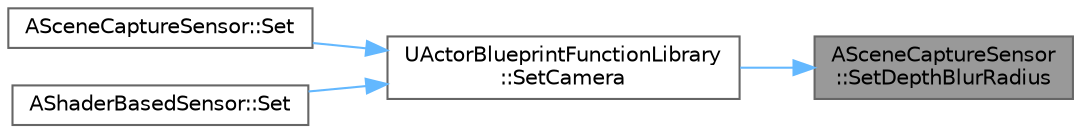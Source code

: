 digraph "ASceneCaptureSensor::SetDepthBlurRadius"
{
 // INTERACTIVE_SVG=YES
 // LATEX_PDF_SIZE
  bgcolor="transparent";
  edge [fontname=Helvetica,fontsize=10,labelfontname=Helvetica,labelfontsize=10];
  node [fontname=Helvetica,fontsize=10,shape=box,height=0.2,width=0.4];
  rankdir="RL";
  Node1 [id="Node000001",label="ASceneCaptureSensor\l::SetDepthBlurRadius",height=0.2,width=0.4,color="gray40", fillcolor="grey60", style="filled", fontcolor="black",tooltip=" "];
  Node1 -> Node2 [id="edge1_Node000001_Node000002",dir="back",color="steelblue1",style="solid",tooltip=" "];
  Node2 [id="Node000002",label="UActorBlueprintFunctionLibrary\l::SetCamera",height=0.2,width=0.4,color="grey40", fillcolor="white", style="filled",URL="$dd/da3/classUActorBlueprintFunctionLibrary.html#a6a1fcb0b47cb61691281c6ca5693908f",tooltip=" "];
  Node2 -> Node3 [id="edge2_Node000002_Node000003",dir="back",color="steelblue1",style="solid",tooltip=" "];
  Node3 [id="Node000003",label="ASceneCaptureSensor::Set",height=0.2,width=0.4,color="grey40", fillcolor="white", style="filled",URL="$d4/d60/classASceneCaptureSensor.html#a1a574afa79fb5ecf6425b0f8f48aa9d0",tooltip=" "];
  Node2 -> Node4 [id="edge3_Node000002_Node000004",dir="back",color="steelblue1",style="solid",tooltip=" "];
  Node4 [id="Node000004",label="AShaderBasedSensor::Set",height=0.2,width=0.4,color="grey40", fillcolor="white", style="filled",URL="$da/dd3/classAShaderBasedSensor.html#a35a622b1b796b8e91569888c649c43d1",tooltip=" "];
}
